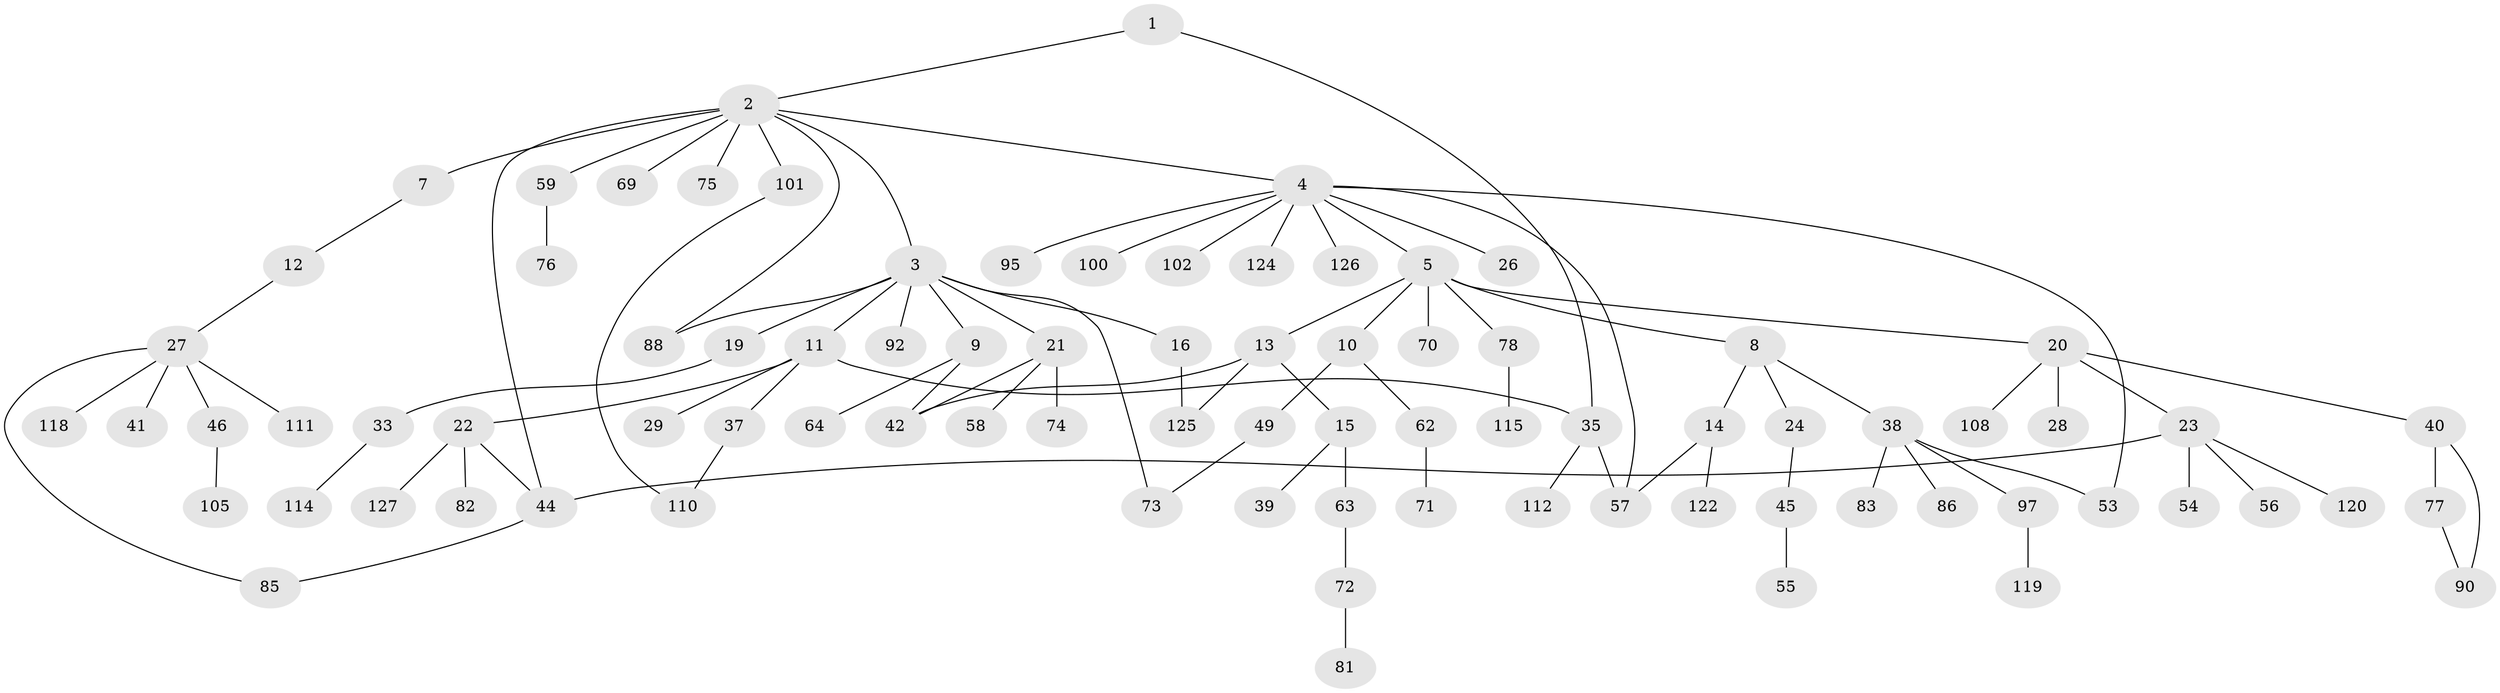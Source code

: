 // Generated by graph-tools (version 1.1) at 2025/51/02/27/25 19:51:37]
// undirected, 85 vertices, 98 edges
graph export_dot {
graph [start="1"]
  node [color=gray90,style=filled];
  1;
  2 [super="+50"];
  3 [super="+6"];
  4 [super="+17"];
  5 [super="+66"];
  7;
  8 [super="+18"];
  9 [super="+93"];
  10 [super="+31"];
  11;
  12 [super="+109"];
  13 [super="+117"];
  14 [super="+65"];
  15 [super="+123"];
  16 [super="+91"];
  19;
  20 [super="+30"];
  21 [super="+34"];
  22 [super="+25"];
  23 [super="+36"];
  24;
  26;
  27 [super="+32"];
  28 [super="+94"];
  29;
  33 [super="+47"];
  35 [super="+116"];
  37 [super="+99"];
  38 [super="+51"];
  39 [super="+43"];
  40 [super="+67"];
  41 [super="+48"];
  42 [super="+52"];
  44 [super="+80"];
  45 [super="+84"];
  46 [super="+96"];
  49 [super="+79"];
  53;
  54 [super="+60"];
  55;
  56 [super="+103"];
  57;
  58;
  59 [super="+61"];
  62 [super="+68"];
  63;
  64;
  69;
  70;
  71;
  72 [super="+106"];
  73 [super="+89"];
  74;
  75;
  76 [super="+107"];
  77;
  78 [super="+113"];
  81;
  82;
  83 [super="+87"];
  85 [super="+121"];
  86;
  88 [super="+104"];
  90;
  92;
  95;
  97 [super="+98"];
  100;
  101;
  102;
  105;
  108;
  110;
  111;
  112;
  114;
  115;
  118;
  119;
  120;
  122;
  124;
  125;
  126;
  127;
  1 -- 2;
  1 -- 35;
  2 -- 3;
  2 -- 4;
  2 -- 7;
  2 -- 59;
  2 -- 75;
  2 -- 101;
  2 -- 44;
  2 -- 88;
  2 -- 69;
  3 -- 9;
  3 -- 88;
  3 -- 16;
  3 -- 19;
  3 -- 21;
  3 -- 73;
  3 -- 11;
  3 -- 92;
  4 -- 5;
  4 -- 26;
  4 -- 100;
  4 -- 102;
  4 -- 53;
  4 -- 57;
  4 -- 124;
  4 -- 126;
  4 -- 95;
  5 -- 8;
  5 -- 10;
  5 -- 13;
  5 -- 20;
  5 -- 78;
  5 -- 70;
  7 -- 12;
  8 -- 14;
  8 -- 24;
  8 -- 38;
  9 -- 42;
  9 -- 64;
  10 -- 49;
  10 -- 62;
  11 -- 22;
  11 -- 29;
  11 -- 35;
  11 -- 37;
  12 -- 27;
  13 -- 15;
  13 -- 125;
  13 -- 42;
  14 -- 122;
  14 -- 57;
  15 -- 39;
  15 -- 63;
  16 -- 125;
  19 -- 33;
  20 -- 23;
  20 -- 28;
  20 -- 40;
  20 -- 108;
  21 -- 58;
  21 -- 74;
  21 -- 42;
  22 -- 82;
  22 -- 127;
  22 -- 44;
  23 -- 44;
  23 -- 54;
  23 -- 56;
  23 -- 120;
  24 -- 45;
  27 -- 41;
  27 -- 46;
  27 -- 111;
  27 -- 118;
  27 -- 85;
  33 -- 114;
  35 -- 57;
  35 -- 112;
  37 -- 110;
  38 -- 53;
  38 -- 83;
  38 -- 97;
  38 -- 86;
  40 -- 90;
  40 -- 77;
  44 -- 85;
  45 -- 55;
  46 -- 105;
  49 -- 73;
  59 -- 76;
  62 -- 71;
  63 -- 72;
  72 -- 81;
  77 -- 90;
  78 -- 115;
  97 -- 119;
  101 -- 110;
}
